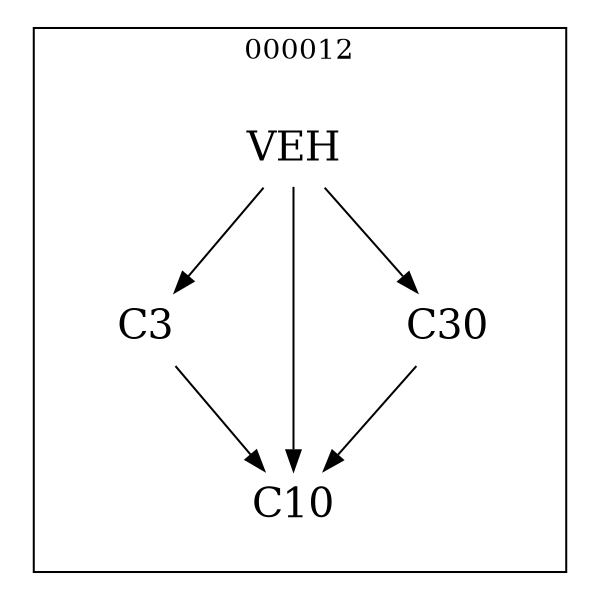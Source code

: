 strict digraph DAGS {
	size = "4,4!" ; ratio ="fill"; subgraph cluster_0{
			labeldoc = "t";
			label = "000012";node	[label= VEH, shape = plaintext, fontsize=20] VEH;node	[label= C3, shape = plaintext, fontsize=20] C3;node	[label= C10, shape = plaintext, fontsize=20] C10;node	[label= C30, shape = plaintext, fontsize=20] C30;
VEH->C3;
VEH->C10;
VEH->C30;
C3->C10;
C30->C10;
	}}